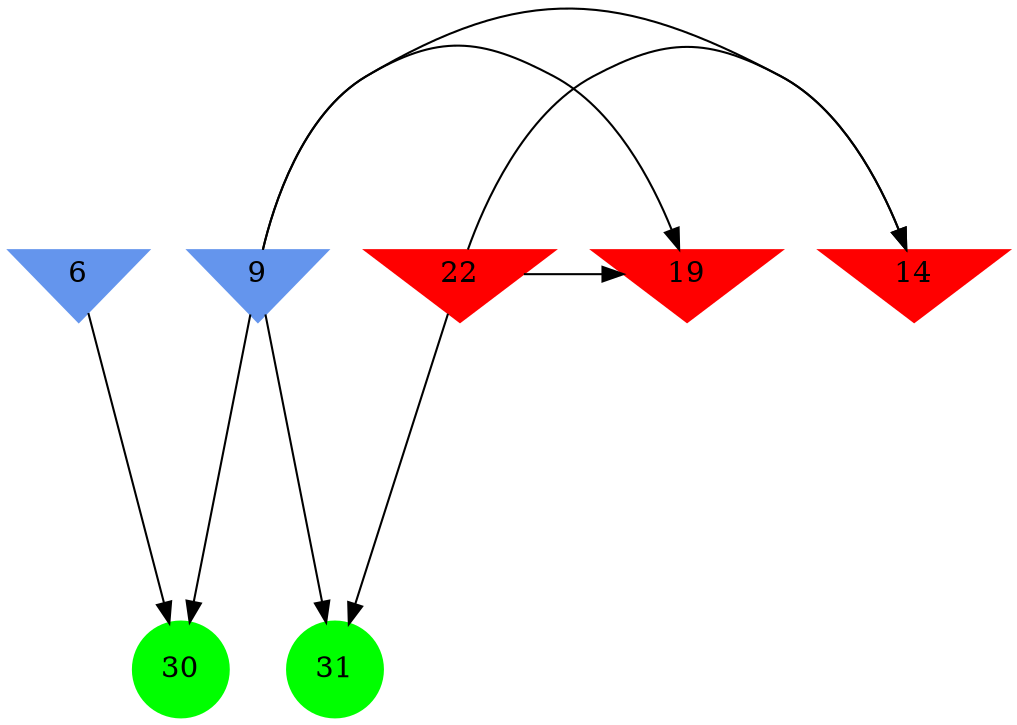 digraph brain {
	ranksep=2.0;
	6 [shape=invtriangle,style=filled,color=cornflowerblue];
	9 [shape=invtriangle,style=filled,color=cornflowerblue];
	14 [shape=invtriangle,style=filled,color=red];
	19 [shape=invtriangle,style=filled,color=red];
	22 [shape=invtriangle,style=filled,color=red];
	30 [shape=circle,style=filled,color=green];
	31 [shape=circle,style=filled,color=green];
	6	->	30;
	9	->	30;
	22	->	31;
	22	->	19;
	22	->	14;
	9	->	31;
	9	->	19;
	9	->	14;
	{ rank=same; 6; 9; 14; 19; 22; }
	{ rank=same; }
	{ rank=same; 30; 31; }
}
